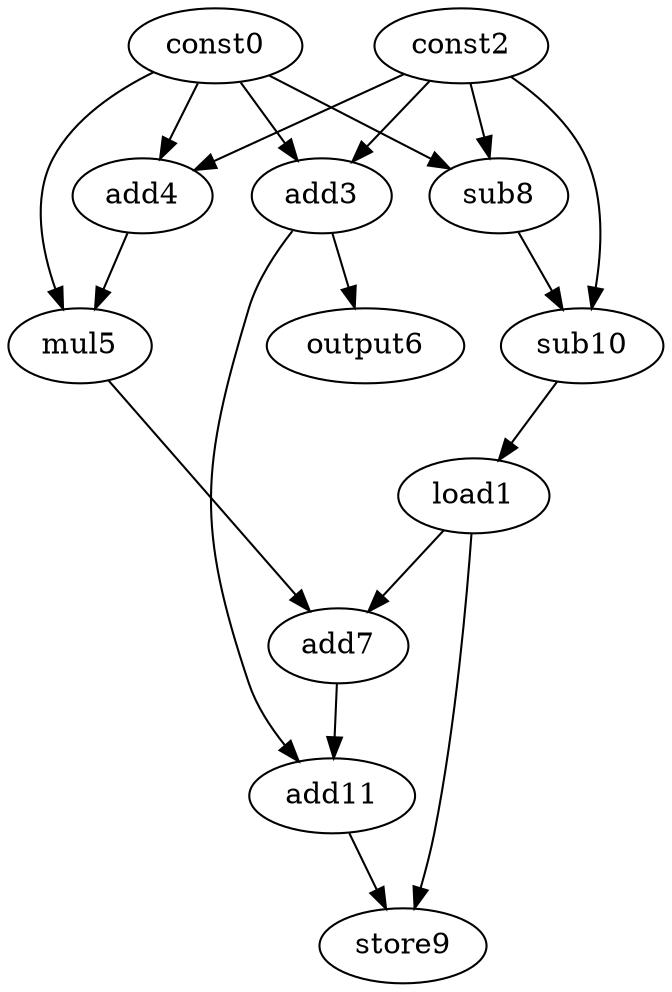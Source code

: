 digraph G { 
const0[opcode=const]; 
load1[opcode=load]; 
const2[opcode=const]; 
add3[opcode=add]; 
add4[opcode=add]; 
mul5[opcode=mul]; 
output6[opcode=output]; 
add7[opcode=add]; 
sub8[opcode=sub]; 
store9[opcode=store]; 
sub10[opcode=sub]; 
add11[opcode=add]; 
const0->add3[operand=0];
const2->add3[operand=1];
const0->add4[operand=0];
const2->add4[operand=1];
const0->sub8[operand=0];
const2->sub8[operand=1];
const0->mul5[operand=0];
add4->mul5[operand=1];
add3->output6[operand=0];
sub8->sub10[operand=0];
const2->sub10[operand=1];
sub10->load1[operand=0];
load1->add7[operand=0];
mul5->add7[operand=1];
add7->add11[operand=0];
add3->add11[operand=1];
load1->store9[operand=0];
add11->store9[operand=1];
}
